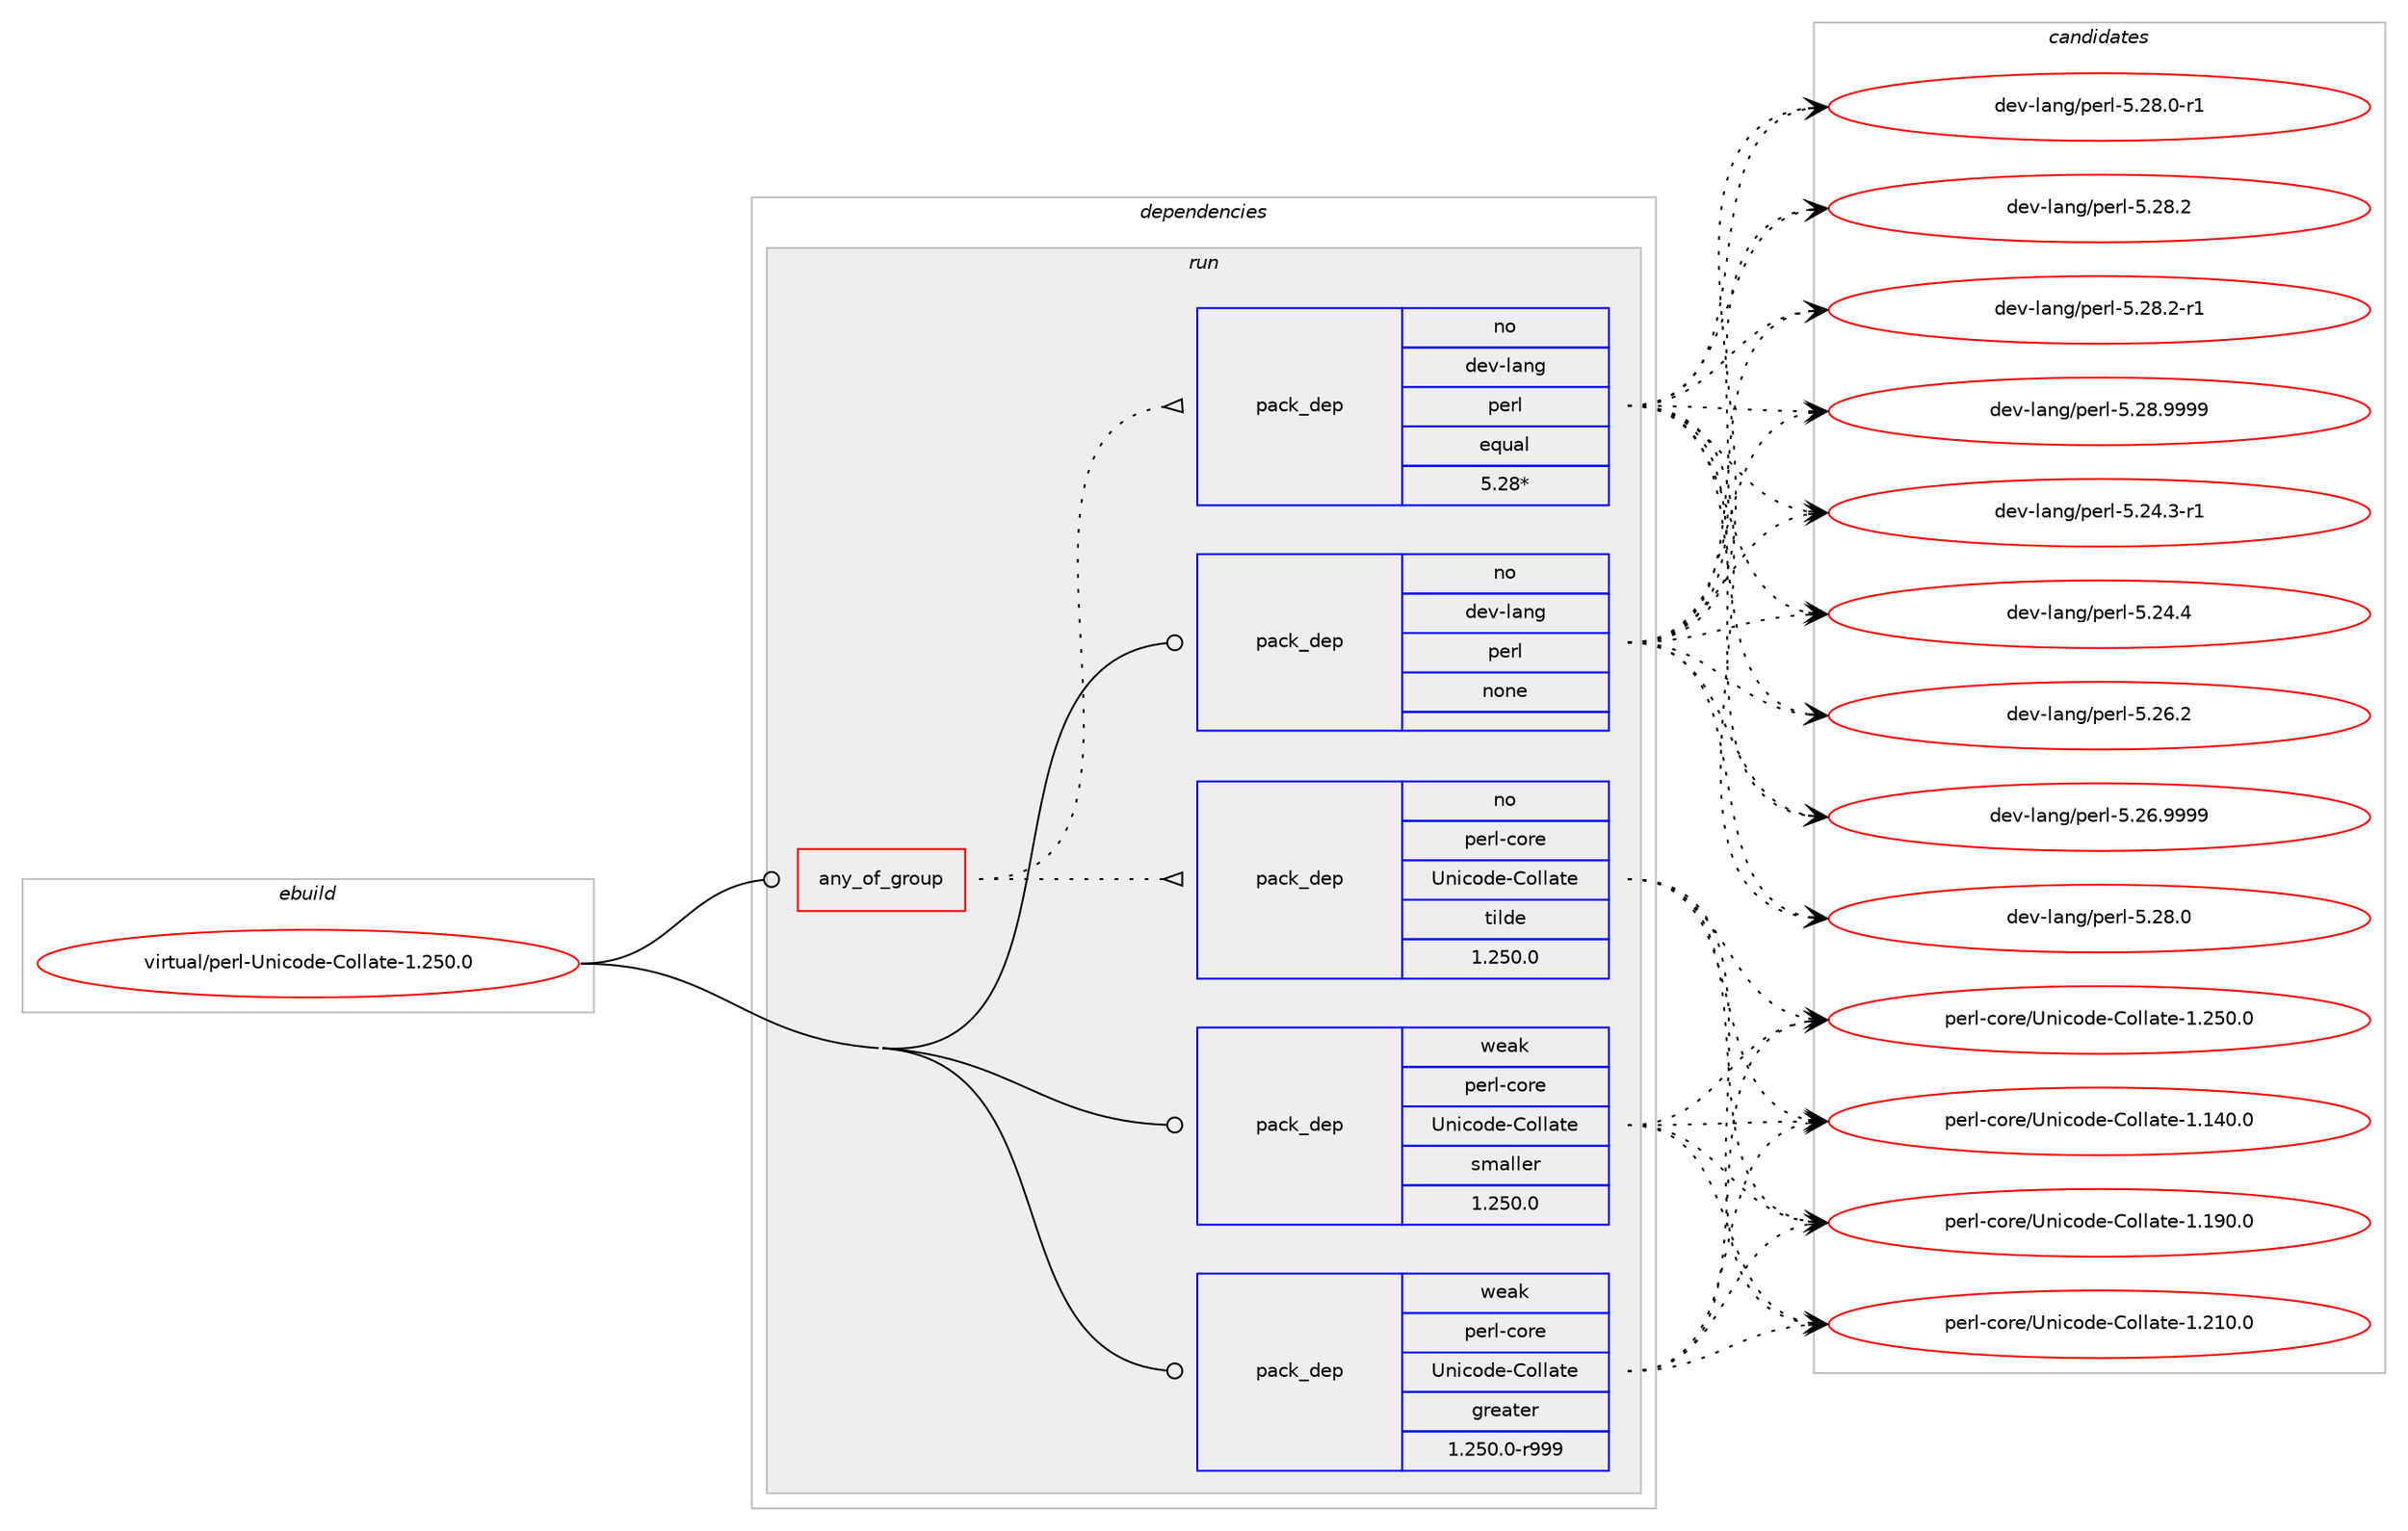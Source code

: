 digraph prolog {

# *************
# Graph options
# *************

newrank=true;
concentrate=true;
compound=true;
graph [rankdir=LR,fontname=Helvetica,fontsize=10,ranksep=1.5];#, ranksep=2.5, nodesep=0.2];
edge  [arrowhead=vee];
node  [fontname=Helvetica,fontsize=10];

# **********
# The ebuild
# **********

subgraph cluster_leftcol {
color=gray;
rank=same;
label=<<i>ebuild</i>>;
id [label="virtual/perl-Unicode-Collate-1.250.0", color=red, width=4, href="../virtual/perl-Unicode-Collate-1.250.0.svg"];
}

# ****************
# The dependencies
# ****************

subgraph cluster_midcol {
color=gray;
label=<<i>dependencies</i>>;
subgraph cluster_compile {
fillcolor="#eeeeee";
style=filled;
label=<<i>compile</i>>;
}
subgraph cluster_compileandrun {
fillcolor="#eeeeee";
style=filled;
label=<<i>compile and run</i>>;
}
subgraph cluster_run {
fillcolor="#eeeeee";
style=filled;
label=<<i>run</i>>;
subgraph any12 {
dependency945 [label=<<TABLE BORDER="0" CELLBORDER="1" CELLSPACING="0" CELLPADDING="4"><TR><TD CELLPADDING="10">any_of_group</TD></TR></TABLE>>, shape=none, color=red];subgraph pack844 {
dependency946 [label=<<TABLE BORDER="0" CELLBORDER="1" CELLSPACING="0" CELLPADDING="4" WIDTH="220"><TR><TD ROWSPAN="6" CELLPADDING="30">pack_dep</TD></TR><TR><TD WIDTH="110">no</TD></TR><TR><TD>dev-lang</TD></TR><TR><TD>perl</TD></TR><TR><TD>equal</TD></TR><TR><TD>5.28*</TD></TR></TABLE>>, shape=none, color=blue];
}
dependency945:e -> dependency946:w [weight=20,style="dotted",arrowhead="oinv"];
subgraph pack845 {
dependency947 [label=<<TABLE BORDER="0" CELLBORDER="1" CELLSPACING="0" CELLPADDING="4" WIDTH="220"><TR><TD ROWSPAN="6" CELLPADDING="30">pack_dep</TD></TR><TR><TD WIDTH="110">no</TD></TR><TR><TD>perl-core</TD></TR><TR><TD>Unicode-Collate</TD></TR><TR><TD>tilde</TD></TR><TR><TD>1.250.0</TD></TR></TABLE>>, shape=none, color=blue];
}
dependency945:e -> dependency947:w [weight=20,style="dotted",arrowhead="oinv"];
}
id:e -> dependency945:w [weight=20,style="solid",arrowhead="odot"];
subgraph pack846 {
dependency948 [label=<<TABLE BORDER="0" CELLBORDER="1" CELLSPACING="0" CELLPADDING="4" WIDTH="220"><TR><TD ROWSPAN="6" CELLPADDING="30">pack_dep</TD></TR><TR><TD WIDTH="110">no</TD></TR><TR><TD>dev-lang</TD></TR><TR><TD>perl</TD></TR><TR><TD>none</TD></TR><TR><TD></TD></TR></TABLE>>, shape=none, color=blue];
}
id:e -> dependency948:w [weight=20,style="solid",arrowhead="odot"];
subgraph pack847 {
dependency949 [label=<<TABLE BORDER="0" CELLBORDER="1" CELLSPACING="0" CELLPADDING="4" WIDTH="220"><TR><TD ROWSPAN="6" CELLPADDING="30">pack_dep</TD></TR><TR><TD WIDTH="110">weak</TD></TR><TR><TD>perl-core</TD></TR><TR><TD>Unicode-Collate</TD></TR><TR><TD>greater</TD></TR><TR><TD>1.250.0-r999</TD></TR></TABLE>>, shape=none, color=blue];
}
id:e -> dependency949:w [weight=20,style="solid",arrowhead="odot"];
subgraph pack848 {
dependency950 [label=<<TABLE BORDER="0" CELLBORDER="1" CELLSPACING="0" CELLPADDING="4" WIDTH="220"><TR><TD ROWSPAN="6" CELLPADDING="30">pack_dep</TD></TR><TR><TD WIDTH="110">weak</TD></TR><TR><TD>perl-core</TD></TR><TR><TD>Unicode-Collate</TD></TR><TR><TD>smaller</TD></TR><TR><TD>1.250.0</TD></TR></TABLE>>, shape=none, color=blue];
}
id:e -> dependency950:w [weight=20,style="solid",arrowhead="odot"];
}
}

# **************
# The candidates
# **************

subgraph cluster_choices {
rank=same;
color=gray;
label=<<i>candidates</i>>;

subgraph choice844 {
color=black;
nodesep=1;
choice100101118451089711010347112101114108455346505246514511449 [label="dev-lang/perl-5.24.3-r1", color=red, width=4,href="../dev-lang/perl-5.24.3-r1.svg"];
choice10010111845108971101034711210111410845534650524652 [label="dev-lang/perl-5.24.4", color=red, width=4,href="../dev-lang/perl-5.24.4.svg"];
choice10010111845108971101034711210111410845534650544650 [label="dev-lang/perl-5.26.2", color=red, width=4,href="../dev-lang/perl-5.26.2.svg"];
choice10010111845108971101034711210111410845534650544657575757 [label="dev-lang/perl-5.26.9999", color=red, width=4,href="../dev-lang/perl-5.26.9999.svg"];
choice10010111845108971101034711210111410845534650564648 [label="dev-lang/perl-5.28.0", color=red, width=4,href="../dev-lang/perl-5.28.0.svg"];
choice100101118451089711010347112101114108455346505646484511449 [label="dev-lang/perl-5.28.0-r1", color=red, width=4,href="../dev-lang/perl-5.28.0-r1.svg"];
choice10010111845108971101034711210111410845534650564650 [label="dev-lang/perl-5.28.2", color=red, width=4,href="../dev-lang/perl-5.28.2.svg"];
choice100101118451089711010347112101114108455346505646504511449 [label="dev-lang/perl-5.28.2-r1", color=red, width=4,href="../dev-lang/perl-5.28.2-r1.svg"];
choice10010111845108971101034711210111410845534650564657575757 [label="dev-lang/perl-5.28.9999", color=red, width=4,href="../dev-lang/perl-5.28.9999.svg"];
dependency946:e -> choice100101118451089711010347112101114108455346505246514511449:w [style=dotted,weight="100"];
dependency946:e -> choice10010111845108971101034711210111410845534650524652:w [style=dotted,weight="100"];
dependency946:e -> choice10010111845108971101034711210111410845534650544650:w [style=dotted,weight="100"];
dependency946:e -> choice10010111845108971101034711210111410845534650544657575757:w [style=dotted,weight="100"];
dependency946:e -> choice10010111845108971101034711210111410845534650564648:w [style=dotted,weight="100"];
dependency946:e -> choice100101118451089711010347112101114108455346505646484511449:w [style=dotted,weight="100"];
dependency946:e -> choice10010111845108971101034711210111410845534650564650:w [style=dotted,weight="100"];
dependency946:e -> choice100101118451089711010347112101114108455346505646504511449:w [style=dotted,weight="100"];
dependency946:e -> choice10010111845108971101034711210111410845534650564657575757:w [style=dotted,weight="100"];
}
subgraph choice845 {
color=black;
nodesep=1;
choice11210111410845991111141014785110105991111001014567111108108971161014549464952484648 [label="perl-core/Unicode-Collate-1.140.0", color=red, width=4,href="../perl-core/Unicode-Collate-1.140.0.svg"];
choice11210111410845991111141014785110105991111001014567111108108971161014549464957484648 [label="perl-core/Unicode-Collate-1.190.0", color=red, width=4,href="../perl-core/Unicode-Collate-1.190.0.svg"];
choice11210111410845991111141014785110105991111001014567111108108971161014549465049484648 [label="perl-core/Unicode-Collate-1.210.0", color=red, width=4,href="../perl-core/Unicode-Collate-1.210.0.svg"];
choice11210111410845991111141014785110105991111001014567111108108971161014549465053484648 [label="perl-core/Unicode-Collate-1.250.0", color=red, width=4,href="../perl-core/Unicode-Collate-1.250.0.svg"];
dependency947:e -> choice11210111410845991111141014785110105991111001014567111108108971161014549464952484648:w [style=dotted,weight="100"];
dependency947:e -> choice11210111410845991111141014785110105991111001014567111108108971161014549464957484648:w [style=dotted,weight="100"];
dependency947:e -> choice11210111410845991111141014785110105991111001014567111108108971161014549465049484648:w [style=dotted,weight="100"];
dependency947:e -> choice11210111410845991111141014785110105991111001014567111108108971161014549465053484648:w [style=dotted,weight="100"];
}
subgraph choice846 {
color=black;
nodesep=1;
choice100101118451089711010347112101114108455346505246514511449 [label="dev-lang/perl-5.24.3-r1", color=red, width=4,href="../dev-lang/perl-5.24.3-r1.svg"];
choice10010111845108971101034711210111410845534650524652 [label="dev-lang/perl-5.24.4", color=red, width=4,href="../dev-lang/perl-5.24.4.svg"];
choice10010111845108971101034711210111410845534650544650 [label="dev-lang/perl-5.26.2", color=red, width=4,href="../dev-lang/perl-5.26.2.svg"];
choice10010111845108971101034711210111410845534650544657575757 [label="dev-lang/perl-5.26.9999", color=red, width=4,href="../dev-lang/perl-5.26.9999.svg"];
choice10010111845108971101034711210111410845534650564648 [label="dev-lang/perl-5.28.0", color=red, width=4,href="../dev-lang/perl-5.28.0.svg"];
choice100101118451089711010347112101114108455346505646484511449 [label="dev-lang/perl-5.28.0-r1", color=red, width=4,href="../dev-lang/perl-5.28.0-r1.svg"];
choice10010111845108971101034711210111410845534650564650 [label="dev-lang/perl-5.28.2", color=red, width=4,href="../dev-lang/perl-5.28.2.svg"];
choice100101118451089711010347112101114108455346505646504511449 [label="dev-lang/perl-5.28.2-r1", color=red, width=4,href="../dev-lang/perl-5.28.2-r1.svg"];
choice10010111845108971101034711210111410845534650564657575757 [label="dev-lang/perl-5.28.9999", color=red, width=4,href="../dev-lang/perl-5.28.9999.svg"];
dependency948:e -> choice100101118451089711010347112101114108455346505246514511449:w [style=dotted,weight="100"];
dependency948:e -> choice10010111845108971101034711210111410845534650524652:w [style=dotted,weight="100"];
dependency948:e -> choice10010111845108971101034711210111410845534650544650:w [style=dotted,weight="100"];
dependency948:e -> choice10010111845108971101034711210111410845534650544657575757:w [style=dotted,weight="100"];
dependency948:e -> choice10010111845108971101034711210111410845534650564648:w [style=dotted,weight="100"];
dependency948:e -> choice100101118451089711010347112101114108455346505646484511449:w [style=dotted,weight="100"];
dependency948:e -> choice10010111845108971101034711210111410845534650564650:w [style=dotted,weight="100"];
dependency948:e -> choice100101118451089711010347112101114108455346505646504511449:w [style=dotted,weight="100"];
dependency948:e -> choice10010111845108971101034711210111410845534650564657575757:w [style=dotted,weight="100"];
}
subgraph choice847 {
color=black;
nodesep=1;
choice11210111410845991111141014785110105991111001014567111108108971161014549464952484648 [label="perl-core/Unicode-Collate-1.140.0", color=red, width=4,href="../perl-core/Unicode-Collate-1.140.0.svg"];
choice11210111410845991111141014785110105991111001014567111108108971161014549464957484648 [label="perl-core/Unicode-Collate-1.190.0", color=red, width=4,href="../perl-core/Unicode-Collate-1.190.0.svg"];
choice11210111410845991111141014785110105991111001014567111108108971161014549465049484648 [label="perl-core/Unicode-Collate-1.210.0", color=red, width=4,href="../perl-core/Unicode-Collate-1.210.0.svg"];
choice11210111410845991111141014785110105991111001014567111108108971161014549465053484648 [label="perl-core/Unicode-Collate-1.250.0", color=red, width=4,href="../perl-core/Unicode-Collate-1.250.0.svg"];
dependency949:e -> choice11210111410845991111141014785110105991111001014567111108108971161014549464952484648:w [style=dotted,weight="100"];
dependency949:e -> choice11210111410845991111141014785110105991111001014567111108108971161014549464957484648:w [style=dotted,weight="100"];
dependency949:e -> choice11210111410845991111141014785110105991111001014567111108108971161014549465049484648:w [style=dotted,weight="100"];
dependency949:e -> choice11210111410845991111141014785110105991111001014567111108108971161014549465053484648:w [style=dotted,weight="100"];
}
subgraph choice848 {
color=black;
nodesep=1;
choice11210111410845991111141014785110105991111001014567111108108971161014549464952484648 [label="perl-core/Unicode-Collate-1.140.0", color=red, width=4,href="../perl-core/Unicode-Collate-1.140.0.svg"];
choice11210111410845991111141014785110105991111001014567111108108971161014549464957484648 [label="perl-core/Unicode-Collate-1.190.0", color=red, width=4,href="../perl-core/Unicode-Collate-1.190.0.svg"];
choice11210111410845991111141014785110105991111001014567111108108971161014549465049484648 [label="perl-core/Unicode-Collate-1.210.0", color=red, width=4,href="../perl-core/Unicode-Collate-1.210.0.svg"];
choice11210111410845991111141014785110105991111001014567111108108971161014549465053484648 [label="perl-core/Unicode-Collate-1.250.0", color=red, width=4,href="../perl-core/Unicode-Collate-1.250.0.svg"];
dependency950:e -> choice11210111410845991111141014785110105991111001014567111108108971161014549464952484648:w [style=dotted,weight="100"];
dependency950:e -> choice11210111410845991111141014785110105991111001014567111108108971161014549464957484648:w [style=dotted,weight="100"];
dependency950:e -> choice11210111410845991111141014785110105991111001014567111108108971161014549465049484648:w [style=dotted,weight="100"];
dependency950:e -> choice11210111410845991111141014785110105991111001014567111108108971161014549465053484648:w [style=dotted,weight="100"];
}
}

}
